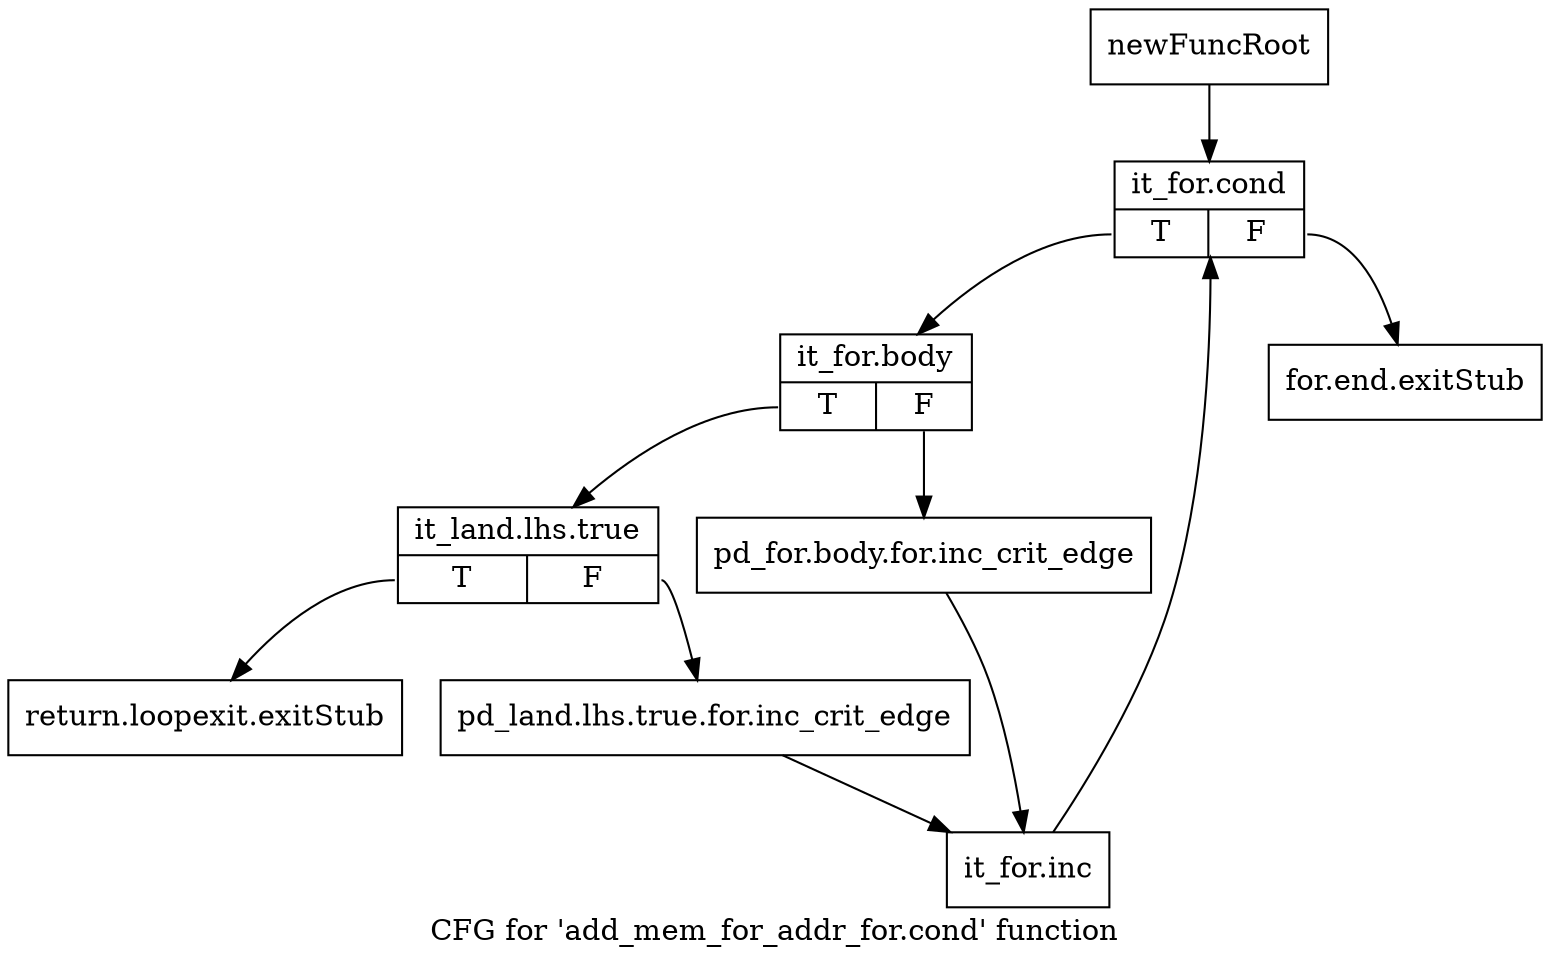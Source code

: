digraph "CFG for 'add_mem_for_addr_for.cond' function" {
	label="CFG for 'add_mem_for_addr_for.cond' function";

	Node0xaa22310 [shape=record,label="{newFuncRoot}"];
	Node0xaa22310 -> Node0xaa227b0;
	Node0xaa22710 [shape=record,label="{for.end.exitStub}"];
	Node0xaa22760 [shape=record,label="{return.loopexit.exitStub}"];
	Node0xaa227b0 [shape=record,label="{it_for.cond|{<s0>T|<s1>F}}"];
	Node0xaa227b0:s0 -> Node0xaa22800;
	Node0xaa227b0:s1 -> Node0xaa22710;
	Node0xaa22800 [shape=record,label="{it_for.body|{<s0>T|<s1>F}}"];
	Node0xaa22800:s0 -> Node0xaa228a0;
	Node0xaa22800:s1 -> Node0xaa22850;
	Node0xaa22850 [shape=record,label="{pd_for.body.for.inc_crit_edge}"];
	Node0xaa22850 -> Node0xaa22940;
	Node0xaa228a0 [shape=record,label="{it_land.lhs.true|{<s0>T|<s1>F}}"];
	Node0xaa228a0:s0 -> Node0xaa22760;
	Node0xaa228a0:s1 -> Node0xaa228f0;
	Node0xaa228f0 [shape=record,label="{pd_land.lhs.true.for.inc_crit_edge}"];
	Node0xaa228f0 -> Node0xaa22940;
	Node0xaa22940 [shape=record,label="{it_for.inc}"];
	Node0xaa22940 -> Node0xaa227b0;
}
